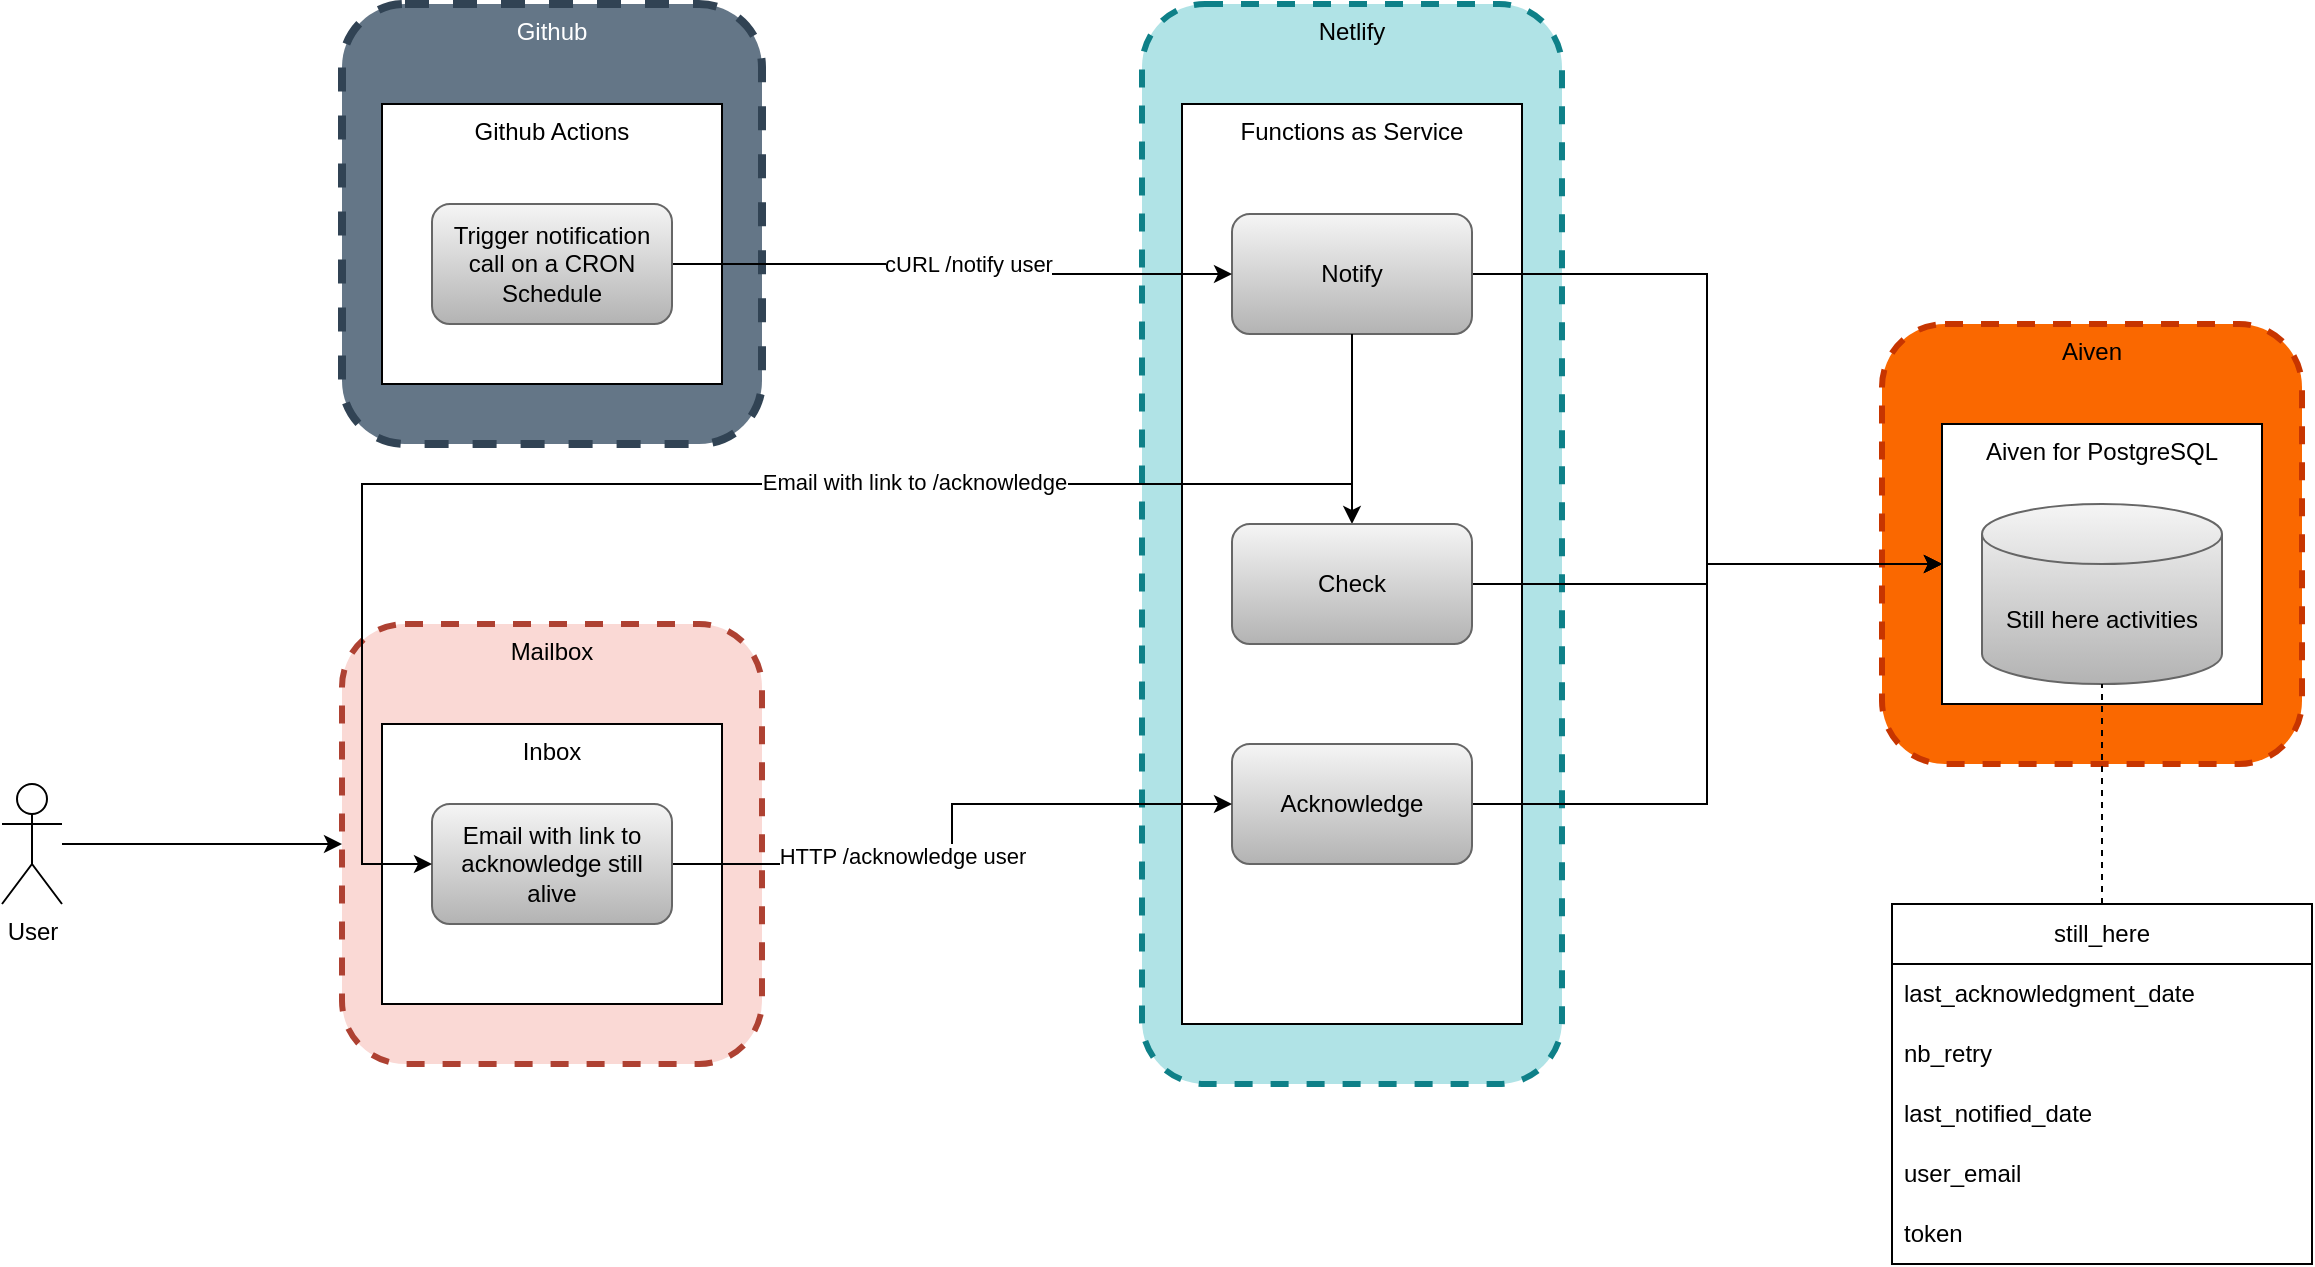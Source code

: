 <mxfile version="24.3.1" type="device">
  <diagram name="Page-1" id="OaDpxukLBGR_qcgKp_Uy">
    <mxGraphModel dx="1910" dy="683" grid="1" gridSize="10" guides="1" tooltips="1" connect="1" arrows="1" fold="1" page="1" pageScale="1" pageWidth="827" pageHeight="1169" math="0" shadow="0">
      <root>
        <mxCell id="0" />
        <mxCell id="1" parent="0" />
        <mxCell id="DIPC17rdo_iZZTLB-W7h-1" value="Github" style="rounded=1;whiteSpace=wrap;html=1;fillColor=#647687;fontColor=#ffffff;strokeColor=#314354;verticalAlign=top;align=center;strokeWidth=4;dashed=1;textShadow=0;glass=0;shadow=0;" vertex="1" parent="1">
          <mxGeometry x="-130" y="290" width="210" height="220" as="geometry" />
        </mxCell>
        <mxCell id="DIPC17rdo_iZZTLB-W7h-2" value="Aiven" style="rounded=1;whiteSpace=wrap;html=1;fillColor=#fa6800;fontColor=#000000;strokeColor=#C73500;verticalAlign=top;align=center;strokeWidth=3;dashed=1;textShadow=0;glass=0;shadow=0;" vertex="1" parent="1">
          <mxGeometry x="640" y="450" width="210" height="220" as="geometry" />
        </mxCell>
        <mxCell id="DIPC17rdo_iZZTLB-W7h-3" value="Netlify" style="rounded=1;whiteSpace=wrap;html=1;fillColor=#b0e3e6;strokeColor=#0e8088;verticalAlign=top;align=center;dashed=1;strokeWidth=3;textShadow=0;glass=0;shadow=0;" vertex="1" parent="1">
          <mxGeometry x="270" y="290" width="210" height="540" as="geometry" />
        </mxCell>
        <mxCell id="DIPC17rdo_iZZTLB-W7h-4" value="Github Actions" style="rounded=0;whiteSpace=wrap;html=1;verticalAlign=top;" vertex="1" parent="1">
          <mxGeometry x="-110" y="340" width="170" height="140" as="geometry" />
        </mxCell>
        <mxCell id="DIPC17rdo_iZZTLB-W7h-5" value="Functions as Service" style="rounded=0;whiteSpace=wrap;html=1;verticalAlign=top;" vertex="1" parent="1">
          <mxGeometry x="290" y="340" width="170" height="460" as="geometry" />
        </mxCell>
        <mxCell id="DIPC17rdo_iZZTLB-W7h-6" value="Aiven for PostgreSQL" style="rounded=0;whiteSpace=wrap;html=1;verticalAlign=top;" vertex="1" parent="1">
          <mxGeometry x="670" y="500" width="160" height="140" as="geometry" />
        </mxCell>
        <mxCell id="DIPC17rdo_iZZTLB-W7h-21" style="edgeStyle=orthogonalEdgeStyle;rounded=0;orthogonalLoop=1;jettySize=auto;html=1;entryX=0;entryY=0.5;entryDx=0;entryDy=0;" edge="1" parent="1" source="DIPC17rdo_iZZTLB-W7h-7" target="DIPC17rdo_iZZTLB-W7h-6">
          <mxGeometry relative="1" as="geometry" />
        </mxCell>
        <mxCell id="DIPC17rdo_iZZTLB-W7h-30" style="edgeStyle=orthogonalEdgeStyle;rounded=0;orthogonalLoop=1;jettySize=auto;html=1;" edge="1" parent="1" source="DIPC17rdo_iZZTLB-W7h-7" target="DIPC17rdo_iZZTLB-W7h-19">
          <mxGeometry relative="1" as="geometry" />
        </mxCell>
        <mxCell id="DIPC17rdo_iZZTLB-W7h-7" value="Notify" style="rounded=1;whiteSpace=wrap;html=1;fillColor=#f5f5f5;gradientColor=#b3b3b3;strokeColor=#666666;" vertex="1" parent="1">
          <mxGeometry x="315" y="395" width="120" height="60" as="geometry" />
        </mxCell>
        <mxCell id="DIPC17rdo_iZZTLB-W7h-11" style="edgeStyle=orthogonalEdgeStyle;rounded=0;orthogonalLoop=1;jettySize=auto;html=1;" edge="1" parent="1" source="DIPC17rdo_iZZTLB-W7h-8" target="DIPC17rdo_iZZTLB-W7h-7">
          <mxGeometry relative="1" as="geometry" />
        </mxCell>
        <mxCell id="DIPC17rdo_iZZTLB-W7h-12" value="cURL /notify user" style="edgeLabel;html=1;align=center;verticalAlign=middle;resizable=0;points=[];" vertex="1" connectable="0" parent="DIPC17rdo_iZZTLB-W7h-11">
          <mxGeometry x="-0.172" relative="1" as="geometry">
            <mxPoint x="30" as="offset" />
          </mxGeometry>
        </mxCell>
        <mxCell id="DIPC17rdo_iZZTLB-W7h-8" value="Trigger notification call on a CRON Schedule" style="rounded=1;whiteSpace=wrap;html=1;fillColor=#f5f5f5;gradientColor=#b3b3b3;strokeColor=#666666;" vertex="1" parent="1">
          <mxGeometry x="-85" y="390" width="120" height="60" as="geometry" />
        </mxCell>
        <mxCell id="DIPC17rdo_iZZTLB-W7h-10" value="Still here activities" style="shape=cylinder3;whiteSpace=wrap;html=1;boundedLbl=1;backgroundOutline=1;size=15;fillColor=#f5f5f5;gradientColor=#b3b3b3;strokeColor=#666666;" vertex="1" parent="1">
          <mxGeometry x="690" y="540" width="120" height="90" as="geometry" />
        </mxCell>
        <mxCell id="DIPC17rdo_iZZTLB-W7h-13" value="Mailbox" style="rounded=1;whiteSpace=wrap;html=1;fillColor=#fad9d5;strokeColor=#ae4132;verticalAlign=top;align=center;dashed=1;strokeWidth=3;textShadow=0;glass=0;shadow=0;" vertex="1" parent="1">
          <mxGeometry x="-130" y="600" width="210" height="220" as="geometry" />
        </mxCell>
        <mxCell id="DIPC17rdo_iZZTLB-W7h-17" style="edgeStyle=orthogonalEdgeStyle;rounded=0;orthogonalLoop=1;jettySize=auto;html=1;" edge="1" parent="1" source="DIPC17rdo_iZZTLB-W7h-14" target="DIPC17rdo_iZZTLB-W7h-13">
          <mxGeometry relative="1" as="geometry" />
        </mxCell>
        <mxCell id="DIPC17rdo_iZZTLB-W7h-14" value="User" style="shape=umlActor;verticalLabelPosition=bottom;verticalAlign=top;html=1;outlineConnect=0;" vertex="1" parent="1">
          <mxGeometry x="-300" y="680" width="30" height="60" as="geometry" />
        </mxCell>
        <mxCell id="DIPC17rdo_iZZTLB-W7h-22" style="edgeStyle=orthogonalEdgeStyle;rounded=0;orthogonalLoop=1;jettySize=auto;html=1;entryX=0;entryY=0.5;entryDx=0;entryDy=0;" edge="1" parent="1" source="DIPC17rdo_iZZTLB-W7h-19" target="DIPC17rdo_iZZTLB-W7h-6">
          <mxGeometry relative="1" as="geometry" />
        </mxCell>
        <mxCell id="DIPC17rdo_iZZTLB-W7h-19" value="Check" style="rounded=1;whiteSpace=wrap;html=1;fillColor=#f5f5f5;gradientColor=#b3b3b3;strokeColor=#666666;" vertex="1" parent="1">
          <mxGeometry x="315" y="550" width="120" height="60" as="geometry" />
        </mxCell>
        <mxCell id="DIPC17rdo_iZZTLB-W7h-23" style="edgeStyle=orthogonalEdgeStyle;rounded=0;orthogonalLoop=1;jettySize=auto;html=1;entryX=0;entryY=0.5;entryDx=0;entryDy=0;" edge="1" parent="1" source="DIPC17rdo_iZZTLB-W7h-20" target="DIPC17rdo_iZZTLB-W7h-6">
          <mxGeometry relative="1" as="geometry" />
        </mxCell>
        <mxCell id="DIPC17rdo_iZZTLB-W7h-20" value="Acknowledge" style="rounded=1;whiteSpace=wrap;html=1;fillColor=#f5f5f5;gradientColor=#b3b3b3;strokeColor=#666666;" vertex="1" parent="1">
          <mxGeometry x="315" y="660" width="120" height="60" as="geometry" />
        </mxCell>
        <mxCell id="DIPC17rdo_iZZTLB-W7h-24" value="Inbox" style="rounded=0;whiteSpace=wrap;html=1;verticalAlign=top;" vertex="1" parent="1">
          <mxGeometry x="-110" y="650" width="170" height="140" as="geometry" />
        </mxCell>
        <mxCell id="DIPC17rdo_iZZTLB-W7h-26" style="edgeStyle=orthogonalEdgeStyle;rounded=0;orthogonalLoop=1;jettySize=auto;html=1;" edge="1" parent="1" source="DIPC17rdo_iZZTLB-W7h-25" target="DIPC17rdo_iZZTLB-W7h-20">
          <mxGeometry relative="1" as="geometry" />
        </mxCell>
        <mxCell id="DIPC17rdo_iZZTLB-W7h-31" value="HTTP /acknowledge user" style="edgeLabel;html=1;align=center;verticalAlign=middle;resizable=0;points=[];" vertex="1" connectable="0" parent="DIPC17rdo_iZZTLB-W7h-26">
          <mxGeometry x="-0.303" y="4" relative="1" as="geometry">
            <mxPoint x="7" as="offset" />
          </mxGeometry>
        </mxCell>
        <mxCell id="DIPC17rdo_iZZTLB-W7h-25" value="Email with link to acknowledge still alive" style="rounded=1;whiteSpace=wrap;html=1;fillColor=#f5f5f5;gradientColor=#b3b3b3;strokeColor=#666666;" vertex="1" parent="1">
          <mxGeometry x="-85" y="690" width="120" height="60" as="geometry" />
        </mxCell>
        <mxCell id="DIPC17rdo_iZZTLB-W7h-28" style="edgeStyle=orthogonalEdgeStyle;rounded=0;orthogonalLoop=1;jettySize=auto;html=1;entryX=0;entryY=0.5;entryDx=0;entryDy=0;" edge="1" parent="1" source="DIPC17rdo_iZZTLB-W7h-7" target="DIPC17rdo_iZZTLB-W7h-25">
          <mxGeometry relative="1" as="geometry">
            <Array as="points">
              <mxPoint x="375" y="530" />
              <mxPoint x="-120" y="530" />
              <mxPoint x="-120" y="720" />
            </Array>
          </mxGeometry>
        </mxCell>
        <mxCell id="DIPC17rdo_iZZTLB-W7h-32" value="Email with link to /acknowledge" style="edgeLabel;html=1;align=center;verticalAlign=middle;resizable=0;points=[];" vertex="1" connectable="0" parent="DIPC17rdo_iZZTLB-W7h-28">
          <mxGeometry x="-0.26" y="-1" relative="1" as="geometry">
            <mxPoint as="offset" />
          </mxGeometry>
        </mxCell>
        <mxCell id="DIPC17rdo_iZZTLB-W7h-40" style="edgeStyle=orthogonalEdgeStyle;rounded=0;orthogonalLoop=1;jettySize=auto;html=1;endArrow=none;endFill=0;dashed=1;" edge="1" parent="1" source="DIPC17rdo_iZZTLB-W7h-33" target="DIPC17rdo_iZZTLB-W7h-10">
          <mxGeometry relative="1" as="geometry" />
        </mxCell>
        <mxCell id="DIPC17rdo_iZZTLB-W7h-33" value="still_here" style="swimlane;fontStyle=0;childLayout=stackLayout;horizontal=1;startSize=30;horizontalStack=0;resizeParent=1;resizeParentMax=0;resizeLast=0;collapsible=1;marginBottom=0;whiteSpace=wrap;html=1;fillColor=default;" vertex="1" parent="1">
          <mxGeometry x="645" y="740" width="210" height="180" as="geometry">
            <mxRectangle x="700" y="740" width="90" height="30" as="alternateBounds" />
          </mxGeometry>
        </mxCell>
        <mxCell id="DIPC17rdo_iZZTLB-W7h-34" value="last_acknowledgment_date" style="text;strokeColor=none;fillColor=none;align=left;verticalAlign=middle;spacingLeft=4;spacingRight=4;overflow=hidden;points=[[0,0.5],[1,0.5]];portConstraint=eastwest;rotatable=0;whiteSpace=wrap;html=1;" vertex="1" parent="DIPC17rdo_iZZTLB-W7h-33">
          <mxGeometry y="30" width="210" height="30" as="geometry" />
        </mxCell>
        <mxCell id="DIPC17rdo_iZZTLB-W7h-35" value="nb_retry" style="text;strokeColor=none;fillColor=none;align=left;verticalAlign=middle;spacingLeft=4;spacingRight=4;overflow=hidden;points=[[0,0.5],[1,0.5]];portConstraint=eastwest;rotatable=0;whiteSpace=wrap;html=1;" vertex="1" parent="DIPC17rdo_iZZTLB-W7h-33">
          <mxGeometry y="60" width="210" height="30" as="geometry" />
        </mxCell>
        <mxCell id="DIPC17rdo_iZZTLB-W7h-39" value="last_notified_date" style="text;strokeColor=none;fillColor=none;align=left;verticalAlign=middle;spacingLeft=4;spacingRight=4;overflow=hidden;points=[[0,0.5],[1,0.5]];portConstraint=eastwest;rotatable=0;whiteSpace=wrap;html=1;" vertex="1" parent="DIPC17rdo_iZZTLB-W7h-33">
          <mxGeometry y="90" width="210" height="30" as="geometry" />
        </mxCell>
        <mxCell id="DIPC17rdo_iZZTLB-W7h-38" value="user_email" style="text;strokeColor=none;fillColor=none;align=left;verticalAlign=middle;spacingLeft=4;spacingRight=4;overflow=hidden;points=[[0,0.5],[1,0.5]];portConstraint=eastwest;rotatable=0;whiteSpace=wrap;html=1;" vertex="1" parent="DIPC17rdo_iZZTLB-W7h-33">
          <mxGeometry y="120" width="210" height="30" as="geometry" />
        </mxCell>
        <mxCell id="DIPC17rdo_iZZTLB-W7h-36" value="token" style="text;strokeColor=none;fillColor=none;align=left;verticalAlign=middle;spacingLeft=4;spacingRight=4;overflow=hidden;points=[[0,0.5],[1,0.5]];portConstraint=eastwest;rotatable=0;whiteSpace=wrap;html=1;" vertex="1" parent="DIPC17rdo_iZZTLB-W7h-33">
          <mxGeometry y="150" width="210" height="30" as="geometry" />
        </mxCell>
      </root>
    </mxGraphModel>
  </diagram>
</mxfile>
